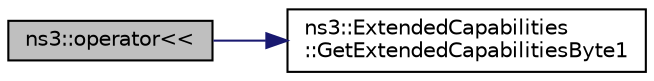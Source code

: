 digraph "ns3::operator&lt;&lt;"
{
 // LATEX_PDF_SIZE
  edge [fontname="Helvetica",fontsize="10",labelfontname="Helvetica",labelfontsize="10"];
  node [fontname="Helvetica",fontsize="10",shape=record];
  rankdir="LR";
  Node1 [label="ns3::operator\<\<",height=0.2,width=0.4,color="black", fillcolor="grey75", style="filled", fontcolor="black",tooltip="output stream output operator"];
  Node1 -> Node2 [color="midnightblue",fontsize="10",style="solid",fontname="Helvetica"];
  Node2 [label="ns3::ExtendedCapabilities\l::GetExtendedCapabilitiesByte1",height=0.2,width=0.4,color="black", fillcolor="white", style="filled",URL="$classns3_1_1_extended_capabilities.html#aac02ff612bd03ad886f37976d135fc0c",tooltip="Return the first byte in the Extended Capabilities information element."];
}

